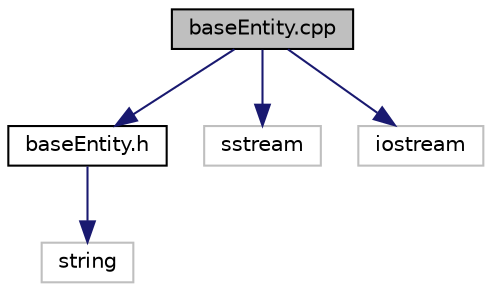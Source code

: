 digraph "baseEntity.cpp"
{
 // LATEX_PDF_SIZE
  edge [fontname="Helvetica",fontsize="10",labelfontname="Helvetica",labelfontsize="10"];
  node [fontname="Helvetica",fontsize="10",shape=record];
  Node1 [label="baseEntity.cpp",height=0.2,width=0.4,color="black", fillcolor="grey75", style="filled", fontcolor="black",tooltip="Triển khai các lớp BaseEntity và Birth."];
  Node1 -> Node2 [color="midnightblue",fontsize="10",style="solid"];
  Node2 [label="baseEntity.h",height=0.2,width=0.4,color="black", fillcolor="white", style="filled",URL="$baseEntity_8h.html",tooltip="Khai báo các lớp BaseEntity và Birth."];
  Node2 -> Node3 [color="midnightblue",fontsize="10",style="solid"];
  Node3 [label="string",height=0.2,width=0.4,color="grey75", fillcolor="white", style="filled",tooltip=" "];
  Node1 -> Node4 [color="midnightblue",fontsize="10",style="solid"];
  Node4 [label="sstream",height=0.2,width=0.4,color="grey75", fillcolor="white", style="filled",tooltip=" "];
  Node1 -> Node5 [color="midnightblue",fontsize="10",style="solid"];
  Node5 [label="iostream",height=0.2,width=0.4,color="grey75", fillcolor="white", style="filled",tooltip=" "];
}

